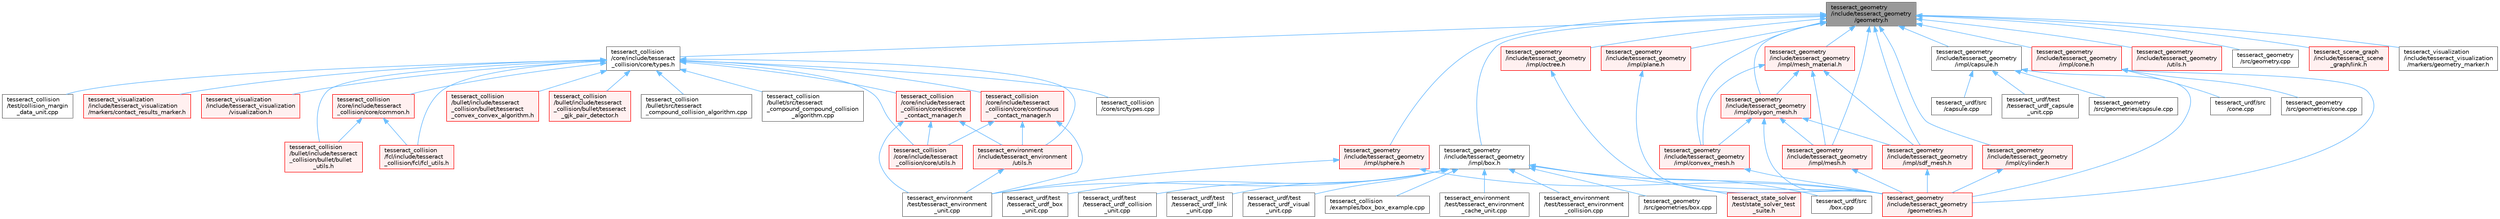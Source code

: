 digraph "tesseract_geometry/include/tesseract_geometry/geometry.h"
{
 // LATEX_PDF_SIZE
  bgcolor="transparent";
  edge [fontname=Helvetica,fontsize=10,labelfontname=Helvetica,labelfontsize=10];
  node [fontname=Helvetica,fontsize=10,shape=box,height=0.2,width=0.4];
  Node1 [label="tesseract_geometry\l/include/tesseract_geometry\l/geometry.h",height=0.2,width=0.4,color="gray40", fillcolor="grey60", style="filled", fontcolor="black",tooltip="Tesseract Geometries."];
  Node1 -> Node2 [dir="back",color="steelblue1",style="solid"];
  Node2 [label="tesseract_collision\l/core/include/tesseract\l_collision/core/types.h",height=0.2,width=0.4,color="grey40", fillcolor="white", style="filled",URL="$d3/db3/tesseract__collision_2core_2include_2tesseract__collision_2core_2types_8h.html",tooltip="Tesseracts Collision Common Types."];
  Node2 -> Node3 [dir="back",color="steelblue1",style="solid"];
  Node3 [label="tesseract_collision\l/bullet/include/tesseract\l_collision/bullet/bullet\l_utils.h",height=0.2,width=0.4,color="red", fillcolor="#FFF0F0", style="filled",URL="$d6/d91/bullet__utils_8h.html",tooltip="Tesseract ROS Bullet environment utility function."];
  Node2 -> Node35 [dir="back",color="steelblue1",style="solid"];
  Node35 [label="tesseract_collision\l/bullet/include/tesseract\l_collision/bullet/tesseract\l_convex_convex_algorithm.h",height=0.2,width=0.4,color="red", fillcolor="#FFF0F0", style="filled",URL="$dc/dcd/tesseract__convex__convex__algorithm_8h.html",tooltip=" "];
  Node2 -> Node38 [dir="back",color="steelblue1",style="solid"];
  Node38 [label="tesseract_collision\l/bullet/include/tesseract\l_collision/bullet/tesseract\l_gjk_pair_detector.h",height=0.2,width=0.4,color="red", fillcolor="#FFF0F0", style="filled",URL="$d6/ddf/tesseract__gjk__pair__detector_8h.html",tooltip=" "];
  Node2 -> Node40 [dir="back",color="steelblue1",style="solid"];
  Node40 [label="tesseract_collision\l/bullet/src/tesseract\l_compound_collision_algorithm.cpp",height=0.2,width=0.4,color="grey40", fillcolor="white", style="filled",URL="$d6/d2d/tesseract__compound__collision__algorithm_8cpp.html",tooltip=" "];
  Node2 -> Node41 [dir="back",color="steelblue1",style="solid"];
  Node41 [label="tesseract_collision\l/bullet/src/tesseract\l_compound_compound_collision\l_algorithm.cpp",height=0.2,width=0.4,color="grey40", fillcolor="white", style="filled",URL="$d9/dee/tesseract__compound__compound__collision__algorithm_8cpp.html",tooltip=" "];
  Node2 -> Node42 [dir="back",color="steelblue1",style="solid"];
  Node42 [label="tesseract_collision\l/core/include/tesseract\l_collision/core/common.h",height=0.2,width=0.4,color="red", fillcolor="#FFF0F0", style="filled",URL="$dc/d54/common_8h.html",tooltip="This is a collection of common methods."];
  Node42 -> Node3 [dir="back",color="steelblue1",style="solid"];
  Node42 -> Node58 [dir="back",color="steelblue1",style="solid"];
  Node58 [label="tesseract_collision\l/fcl/include/tesseract\l_collision/fcl/fcl_utils.h",height=0.2,width=0.4,color="red", fillcolor="#FFF0F0", style="filled",URL="$d2/dde/fcl__utils_8h.html",tooltip="Tesseract ROS FCL Utility Functions."];
  Node2 -> Node67 [dir="back",color="steelblue1",style="solid"];
  Node67 [label="tesseract_collision\l/core/include/tesseract\l_collision/core/continuous\l_contact_manager.h",height=0.2,width=0.4,color="red", fillcolor="#FFF0F0", style="filled",URL="$d6/d0f/continuous__contact__manager_8h.html",tooltip="This is the continuous contact manager base class."];
  Node67 -> Node92 [dir="back",color="steelblue1",style="solid"];
  Node92 [label="tesseract_collision\l/core/include/tesseract\l_collision/core/utils.h",height=0.2,width=0.4,color="red", fillcolor="#FFF0F0", style="filled",URL="$df/d4c/tesseract__collision_2core_2include_2tesseract__collision_2core_2utils_8h.html",tooltip="Tesseract Collision utils."];
  Node67 -> Node80 [dir="back",color="steelblue1",style="solid"];
  Node80 [label="tesseract_environment\l/include/tesseract_environment\l/utils.h",height=0.2,width=0.4,color="red", fillcolor="#FFF0F0", style="filled",URL="$d9/d71/tesseract__environment_2include_2tesseract__environment_2utils_8h.html",tooltip="Tesseract Environment Utility Functions."];
  Node80 -> Node82 [dir="back",color="steelblue1",style="solid"];
  Node82 [label="tesseract_environment\l/test/tesseract_environment\l_unit.cpp",height=0.2,width=0.4,color="grey40", fillcolor="white", style="filled",URL="$d0/d5b/tesseract__environment__unit_8cpp.html",tooltip=" "];
  Node67 -> Node82 [dir="back",color="steelblue1",style="solid"];
  Node2 -> Node99 [dir="back",color="steelblue1",style="solid"];
  Node99 [label="tesseract_collision\l/core/include/tesseract\l_collision/core/discrete\l_contact_manager.h",height=0.2,width=0.4,color="red", fillcolor="#FFF0F0", style="filled",URL="$db/d35/discrete__contact__manager_8h.html",tooltip="This is the discrete contact manager base class."];
  Node99 -> Node92 [dir="back",color="steelblue1",style="solid"];
  Node99 -> Node80 [dir="back",color="steelblue1",style="solid"];
  Node99 -> Node82 [dir="back",color="steelblue1",style="solid"];
  Node2 -> Node92 [dir="back",color="steelblue1",style="solid"];
  Node2 -> Node105 [dir="back",color="steelblue1",style="solid"];
  Node105 [label="tesseract_collision\l/core/src/types.cpp",height=0.2,width=0.4,color="grey40", fillcolor="white", style="filled",URL="$da/d00/tesseract__collision_2core_2src_2types_8cpp.html",tooltip="Tesseracts Collision Common Types."];
  Node2 -> Node58 [dir="back",color="steelblue1",style="solid"];
  Node2 -> Node106 [dir="back",color="steelblue1",style="solid"];
  Node106 [label="tesseract_collision\l/test/collision_margin\l_data_unit.cpp",height=0.2,width=0.4,color="grey40", fillcolor="white", style="filled",URL="$d5/d56/collision__margin__data__unit_8cpp.html",tooltip=" "];
  Node2 -> Node80 [dir="back",color="steelblue1",style="solid"];
  Node2 -> Node107 [dir="back",color="steelblue1",style="solid"];
  Node107 [label="tesseract_visualization\l/include/tesseract_visualization\l/markers/contact_results_marker.h",height=0.2,width=0.4,color="red", fillcolor="#FFF0F0", style="filled",URL="$d5/d96/contact__results__marker_8h.html",tooltip=" "];
  Node2 -> Node89 [dir="back",color="steelblue1",style="solid"];
  Node89 [label="tesseract_visualization\l/include/tesseract_visualization\l/visualization.h",height=0.2,width=0.4,color="red", fillcolor="#FFF0F0", style="filled",URL="$d2/d02/visualization_8h.html",tooltip="Visualization Class."];
  Node1 -> Node108 [dir="back",color="steelblue1",style="solid"];
  Node108 [label="tesseract_geometry\l/include/tesseract_geometry\l/impl/box.h",height=0.2,width=0.4,color="grey40", fillcolor="white", style="filled",URL="$df/d9e/tesseract__geometry_2include_2tesseract__geometry_2impl_2box_8h.html",tooltip="Tesseract Box Geometry."];
  Node108 -> Node17 [dir="back",color="steelblue1",style="solid"];
  Node17 [label="tesseract_collision\l/examples/box_box_example.cpp",height=0.2,width=0.4,color="grey40", fillcolor="white", style="filled",URL="$dd/d5a/box__box__example_8cpp.html",tooltip=" "];
  Node108 -> Node77 [dir="back",color="steelblue1",style="solid"];
  Node77 [label="tesseract_environment\l/test/tesseract_environment\l_cache_unit.cpp",height=0.2,width=0.4,color="grey40", fillcolor="white", style="filled",URL="$d4/d61/tesseract__environment__cache__unit_8cpp.html",tooltip=" "];
  Node108 -> Node85 [dir="back",color="steelblue1",style="solid"];
  Node85 [label="tesseract_environment\l/test/tesseract_environment\l_collision.cpp",height=0.2,width=0.4,color="grey40", fillcolor="white", style="filled",URL="$d8/da4/tesseract__environment__collision_8cpp.html",tooltip=" "];
  Node108 -> Node82 [dir="back",color="steelblue1",style="solid"];
  Node108 -> Node109 [dir="back",color="steelblue1",style="solid"];
  Node109 [label="tesseract_geometry\l/include/tesseract_geometry\l/geometries.h",height=0.2,width=0.4,color="red", fillcolor="#FFF0F0", style="filled",URL="$d4/ddb/geometries_8h.html",tooltip="Tesseract Geometries."];
  Node108 -> Node120 [dir="back",color="steelblue1",style="solid"];
  Node120 [label="tesseract_geometry\l/src/geometries/box.cpp",height=0.2,width=0.4,color="grey40", fillcolor="white", style="filled",URL="$d8/d11/tesseract__geometry_2src_2geometries_2box_8cpp.html",tooltip="Tesseract Box Geometry."];
  Node108 -> Node121 [dir="back",color="steelblue1",style="solid"];
  Node121 [label="tesseract_state_solver\l/test/state_solver_test\l_suite.h",height=0.2,width=0.4,color="red", fillcolor="#FFF0F0", style="filled",URL="$d4/db8/state__solver__test__suite_8h.html",tooltip=" "];
  Node108 -> Node123 [dir="back",color="steelblue1",style="solid"];
  Node123 [label="tesseract_urdf/src\l/box.cpp",height=0.2,width=0.4,color="grey40", fillcolor="white", style="filled",URL="$d4/d25/tesseract__urdf_2src_2box_8cpp.html",tooltip="Parse box from xml string."];
  Node108 -> Node124 [dir="back",color="steelblue1",style="solid"];
  Node124 [label="tesseract_urdf/test\l/tesseract_urdf_box\l_unit.cpp",height=0.2,width=0.4,color="grey40", fillcolor="white", style="filled",URL="$d2/db2/tesseract__urdf__box__unit_8cpp.html",tooltip=" "];
  Node108 -> Node125 [dir="back",color="steelblue1",style="solid"];
  Node125 [label="tesseract_urdf/test\l/tesseract_urdf_collision\l_unit.cpp",height=0.2,width=0.4,color="grey40", fillcolor="white", style="filled",URL="$d3/d63/tesseract__urdf__collision__unit_8cpp.html",tooltip=" "];
  Node108 -> Node126 [dir="back",color="steelblue1",style="solid"];
  Node126 [label="tesseract_urdf/test\l/tesseract_urdf_link\l_unit.cpp",height=0.2,width=0.4,color="grey40", fillcolor="white", style="filled",URL="$d0/d6c/tesseract__urdf__link__unit_8cpp.html",tooltip=" "];
  Node108 -> Node127 [dir="back",color="steelblue1",style="solid"];
  Node127 [label="tesseract_urdf/test\l/tesseract_urdf_visual\l_unit.cpp",height=0.2,width=0.4,color="grey40", fillcolor="white", style="filled",URL="$d1/d04/tesseract__urdf__visual__unit_8cpp.html",tooltip=" "];
  Node1 -> Node128 [dir="back",color="steelblue1",style="solid"];
  Node128 [label="tesseract_geometry\l/include/tesseract_geometry\l/impl/capsule.h",height=0.2,width=0.4,color="grey40", fillcolor="white", style="filled",URL="$d8/d2b/tesseract__geometry_2include_2tesseract__geometry_2impl_2capsule_8h.html",tooltip="Tesseract Capsule Geometry."];
  Node128 -> Node109 [dir="back",color="steelblue1",style="solid"];
  Node128 -> Node129 [dir="back",color="steelblue1",style="solid"];
  Node129 [label="tesseract_geometry\l/src/geometries/capsule.cpp",height=0.2,width=0.4,color="grey40", fillcolor="white", style="filled",URL="$d9/dfb/tesseract__geometry_2src_2geometries_2capsule_8cpp.html",tooltip="Tesseract Capsule Geometry."];
  Node128 -> Node130 [dir="back",color="steelblue1",style="solid"];
  Node130 [label="tesseract_urdf/src\l/capsule.cpp",height=0.2,width=0.4,color="grey40", fillcolor="white", style="filled",URL="$d8/d78/tesseract__urdf_2src_2capsule_8cpp.html",tooltip="Parse capsule from xml string."];
  Node128 -> Node131 [dir="back",color="steelblue1",style="solid"];
  Node131 [label="tesseract_urdf/test\l/tesseract_urdf_capsule\l_unit.cpp",height=0.2,width=0.4,color="grey40", fillcolor="white", style="filled",URL="$db/db4/tesseract__urdf__capsule__unit_8cpp.html",tooltip=" "];
  Node1 -> Node132 [dir="back",color="steelblue1",style="solid"];
  Node132 [label="tesseract_geometry\l/include/tesseract_geometry\l/impl/cone.h",height=0.2,width=0.4,color="red", fillcolor="#FFF0F0", style="filled",URL="$dc/df2/tesseract__geometry_2include_2tesseract__geometry_2impl_2cone_8h.html",tooltip="Tesseract Cone Geometry."];
  Node132 -> Node109 [dir="back",color="steelblue1",style="solid"];
  Node132 -> Node133 [dir="back",color="steelblue1",style="solid"];
  Node133 [label="tesseract_geometry\l/src/geometries/cone.cpp",height=0.2,width=0.4,color="grey40", fillcolor="white", style="filled",URL="$d9/d0d/tesseract__geometry_2src_2geometries_2cone_8cpp.html",tooltip=" "];
  Node132 -> Node134 [dir="back",color="steelblue1",style="solid"];
  Node134 [label="tesseract_urdf/src\l/cone.cpp",height=0.2,width=0.4,color="grey40", fillcolor="white", style="filled",URL="$d6/d15/tesseract__urdf_2src_2cone_8cpp.html",tooltip="Parse cone from xml string."];
  Node1 -> Node136 [dir="back",color="steelblue1",style="solid"];
  Node136 [label="tesseract_geometry\l/include/tesseract_geometry\l/impl/convex_mesh.h",height=0.2,width=0.4,color="red", fillcolor="#FFF0F0", style="filled",URL="$de/dd2/tesseract__geometry_2include_2tesseract__geometry_2impl_2convex__mesh_8h.html",tooltip="Tesseract Convex Mesh Geometry."];
  Node136 -> Node109 [dir="back",color="steelblue1",style="solid"];
  Node1 -> Node146 [dir="back",color="steelblue1",style="solid"];
  Node146 [label="tesseract_geometry\l/include/tesseract_geometry\l/impl/cylinder.h",height=0.2,width=0.4,color="red", fillcolor="#FFF0F0", style="filled",URL="$d8/d3b/tesseract__geometry_2include_2tesseract__geometry_2impl_2cylinder_8h.html",tooltip="Tesseract Cylinder Geometry."];
  Node146 -> Node109 [dir="back",color="steelblue1",style="solid"];
  Node1 -> Node150 [dir="back",color="steelblue1",style="solid"];
  Node150 [label="tesseract_geometry\l/include/tesseract_geometry\l/impl/mesh.h",height=0.2,width=0.4,color="red", fillcolor="#FFF0F0", style="filled",URL="$d5/d93/tesseract__geometry_2include_2tesseract__geometry_2impl_2mesh_8h.html",tooltip="Tesseract Mesh Geometry."];
  Node150 -> Node109 [dir="back",color="steelblue1",style="solid"];
  Node1 -> Node156 [dir="back",color="steelblue1",style="solid"];
  Node156 [label="tesseract_geometry\l/include/tesseract_geometry\l/impl/mesh_material.h",height=0.2,width=0.4,color="red", fillcolor="#FFF0F0", style="filled",URL="$df/d8e/mesh__material_8h.html",tooltip="Tesseract Mesh Material read from a mesh file."];
  Node156 -> Node136 [dir="back",color="steelblue1",style="solid"];
  Node156 -> Node150 [dir="back",color="steelblue1",style="solid"];
  Node156 -> Node157 [dir="back",color="steelblue1",style="solid"];
  Node157 [label="tesseract_geometry\l/include/tesseract_geometry\l/impl/polygon_mesh.h",height=0.2,width=0.4,color="red", fillcolor="#FFF0F0", style="filled",URL="$d2/deb/polygon__mesh_8h.html",tooltip="Tesseract Polygon Mesh Geometry."];
  Node157 -> Node109 [dir="back",color="steelblue1",style="solid"];
  Node157 -> Node136 [dir="back",color="steelblue1",style="solid"];
  Node157 -> Node150 [dir="back",color="steelblue1",style="solid"];
  Node157 -> Node158 [dir="back",color="steelblue1",style="solid"];
  Node158 [label="tesseract_geometry\l/include/tesseract_geometry\l/impl/sdf_mesh.h",height=0.2,width=0.4,color="red", fillcolor="#FFF0F0", style="filled",URL="$d2/d17/tesseract__geometry_2include_2tesseract__geometry_2impl_2sdf__mesh_8h.html",tooltip="Tesseract SDF Mesh Geometry."];
  Node158 -> Node109 [dir="back",color="steelblue1",style="solid"];
  Node156 -> Node158 [dir="back",color="steelblue1",style="solid"];
  Node1 -> Node177 [dir="back",color="steelblue1",style="solid"];
  Node177 [label="tesseract_geometry\l/include/tesseract_geometry\l/impl/octree.h",height=0.2,width=0.4,color="red", fillcolor="#FFF0F0", style="filled",URL="$df/d5e/tesseract__geometry_2include_2tesseract__geometry_2impl_2octree_8h.html",tooltip="Tesseract Octree Geometry."];
  Node177 -> Node109 [dir="back",color="steelblue1",style="solid"];
  Node1 -> Node183 [dir="back",color="steelblue1",style="solid"];
  Node183 [label="tesseract_geometry\l/include/tesseract_geometry\l/impl/plane.h",height=0.2,width=0.4,color="red", fillcolor="#FFF0F0", style="filled",URL="$db/d8b/plane_8h.html",tooltip="Tesseract Plane Geometry."];
  Node183 -> Node109 [dir="back",color="steelblue1",style="solid"];
  Node1 -> Node157 [dir="back",color="steelblue1",style="solid"];
  Node1 -> Node158 [dir="back",color="steelblue1",style="solid"];
  Node1 -> Node185 [dir="back",color="steelblue1",style="solid"];
  Node185 [label="tesseract_geometry\l/include/tesseract_geometry\l/impl/sphere.h",height=0.2,width=0.4,color="red", fillcolor="#FFF0F0", style="filled",URL="$d8/db6/tesseract__geometry_2include_2tesseract__geometry_2impl_2sphere_8h.html",tooltip="Tesseract Sphere Geometry."];
  Node185 -> Node82 [dir="back",color="steelblue1",style="solid"];
  Node185 -> Node109 [dir="back",color="steelblue1",style="solid"];
  Node1 -> Node188 [dir="back",color="steelblue1",style="solid"];
  Node188 [label="tesseract_geometry\l/include/tesseract_geometry\l/utils.h",height=0.2,width=0.4,color="red", fillcolor="#FFF0F0", style="filled",URL="$d6/d61/tesseract__geometry_2include_2tesseract__geometry_2utils_8h.html",tooltip="Tesseract Geometry Utility Function."];
  Node1 -> Node189 [dir="back",color="steelblue1",style="solid"];
  Node189 [label="tesseract_geometry\l/src/geometry.cpp",height=0.2,width=0.4,color="grey40", fillcolor="white", style="filled",URL="$d7/d1a/tesseract__geometry_2src_2geometry_8cpp.html",tooltip=" "];
  Node1 -> Node190 [dir="back",color="steelblue1",style="solid"];
  Node190 [label="tesseract_scene_graph\l/include/tesseract_scene\l_graph/link.h",height=0.2,width=0.4,color="red", fillcolor="#FFF0F0", style="filled",URL="$d2/d5c/tesseract__scene__graph_2include_2tesseract__scene__graph_2link_8h.html",tooltip=" "];
  Node1 -> Node288 [dir="back",color="steelblue1",style="solid"];
  Node288 [label="tesseract_visualization\l/include/tesseract_visualization\l/markers/geometry_marker.h",height=0.2,width=0.4,color="grey40", fillcolor="white", style="filled",URL="$d3/d5c/geometry__marker_8h.html",tooltip=" "];
}
